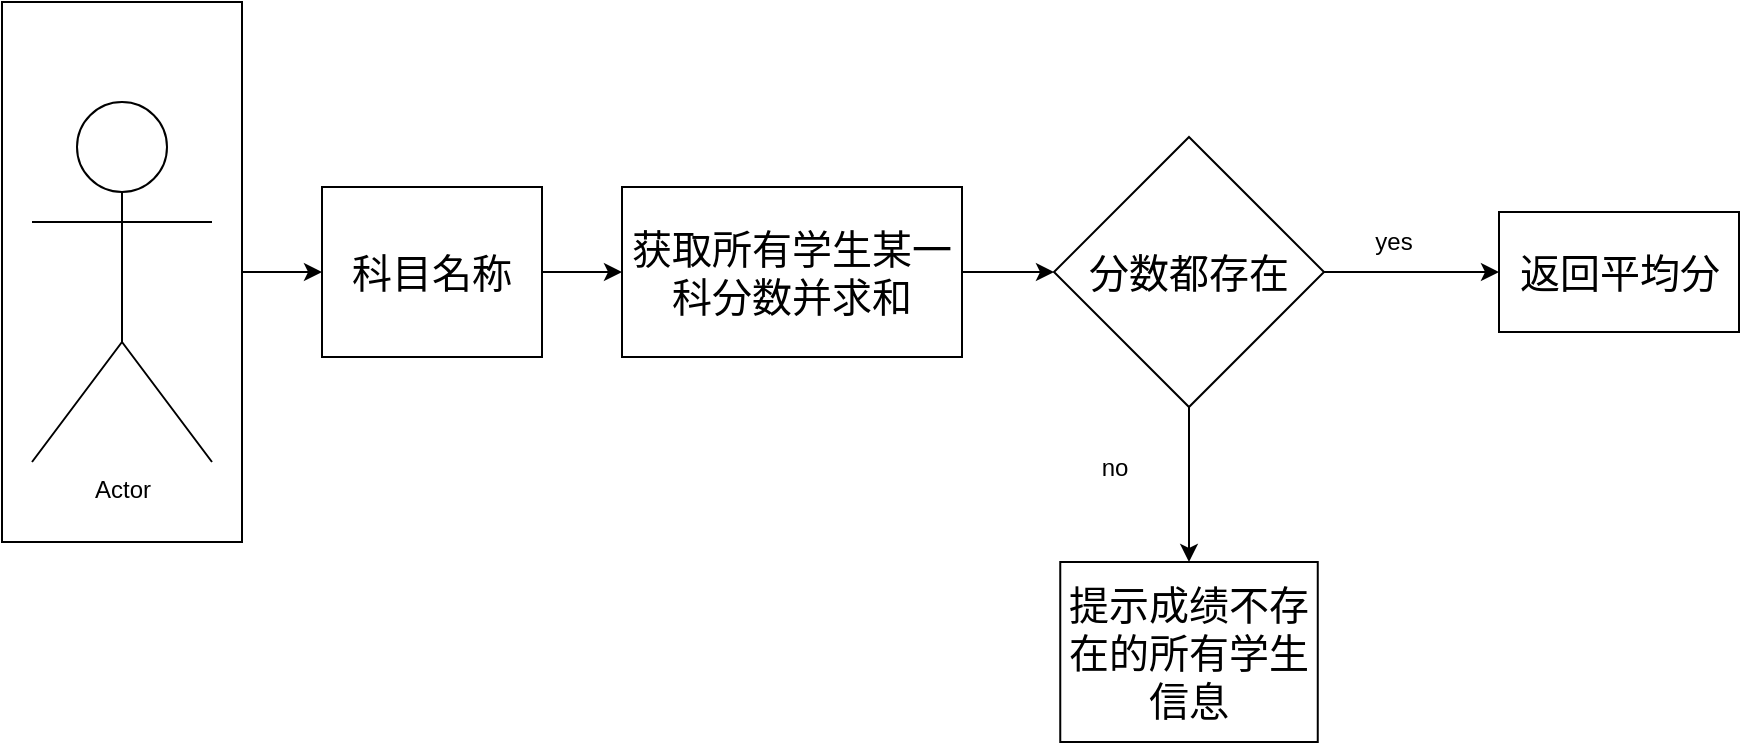 <mxfile version="28.0.6">
  <diagram name="第 1 页" id="lo2aSuhOz6fTBiF25naZ">
    <mxGraphModel dx="1213" dy="828" grid="1" gridSize="10" guides="1" tooltips="1" connect="1" arrows="1" fold="1" page="1" pageScale="1" pageWidth="827" pageHeight="1169" math="0" shadow="0">
      <root>
        <mxCell id="0" />
        <mxCell id="1" parent="0" />
        <mxCell id="vK1v-gUqV4TVuX3k9fDQ-4" value="" style="edgeStyle=orthogonalEdgeStyle;rounded=0;orthogonalLoop=1;jettySize=auto;html=1;" edge="1" parent="1" source="vK1v-gUqV4TVuX3k9fDQ-1" target="vK1v-gUqV4TVuX3k9fDQ-3">
          <mxGeometry relative="1" as="geometry" />
        </mxCell>
        <mxCell id="vK1v-gUqV4TVuX3k9fDQ-1" value="" style="rounded=0;whiteSpace=wrap;html=1;" vertex="1" parent="1">
          <mxGeometry x="50" y="280" width="120" height="270" as="geometry" />
        </mxCell>
        <mxCell id="vK1v-gUqV4TVuX3k9fDQ-2" value="Actor" style="shape=umlActor;verticalLabelPosition=bottom;verticalAlign=top;html=1;outlineConnect=0;" vertex="1" parent="1">
          <mxGeometry x="65" y="330" width="90" height="180" as="geometry" />
        </mxCell>
        <mxCell id="vK1v-gUqV4TVuX3k9fDQ-6" value="" style="edgeStyle=orthogonalEdgeStyle;rounded=0;orthogonalLoop=1;jettySize=auto;html=1;" edge="1" parent="1" source="vK1v-gUqV4TVuX3k9fDQ-3" target="vK1v-gUqV4TVuX3k9fDQ-5">
          <mxGeometry relative="1" as="geometry" />
        </mxCell>
        <mxCell id="vK1v-gUqV4TVuX3k9fDQ-3" value="&lt;span style=&quot;font-size: 20px;&quot;&gt;科目名称&lt;/span&gt;" style="whiteSpace=wrap;html=1;rounded=0;" vertex="1" parent="1">
          <mxGeometry x="210" y="372.5" width="110" height="85" as="geometry" />
        </mxCell>
        <mxCell id="vK1v-gUqV4TVuX3k9fDQ-8" value="" style="edgeStyle=orthogonalEdgeStyle;rounded=0;orthogonalLoop=1;jettySize=auto;html=1;" edge="1" parent="1" source="vK1v-gUqV4TVuX3k9fDQ-5" target="vK1v-gUqV4TVuX3k9fDQ-7">
          <mxGeometry relative="1" as="geometry" />
        </mxCell>
        <mxCell id="vK1v-gUqV4TVuX3k9fDQ-5" value="&lt;span style=&quot;font-size: 20px;&quot;&gt;获取所有学生某一科分数并求和&lt;/span&gt;" style="whiteSpace=wrap;html=1;rounded=0;" vertex="1" parent="1">
          <mxGeometry x="360" y="372.5" width="170" height="85" as="geometry" />
        </mxCell>
        <mxCell id="vK1v-gUqV4TVuX3k9fDQ-10" value="" style="edgeStyle=orthogonalEdgeStyle;rounded=0;orthogonalLoop=1;jettySize=auto;html=1;" edge="1" parent="1" source="vK1v-gUqV4TVuX3k9fDQ-7" target="vK1v-gUqV4TVuX3k9fDQ-9">
          <mxGeometry relative="1" as="geometry" />
        </mxCell>
        <mxCell id="vK1v-gUqV4TVuX3k9fDQ-13" value="" style="edgeStyle=orthogonalEdgeStyle;rounded=0;orthogonalLoop=1;jettySize=auto;html=1;" edge="1" parent="1" source="vK1v-gUqV4TVuX3k9fDQ-7" target="vK1v-gUqV4TVuX3k9fDQ-12">
          <mxGeometry relative="1" as="geometry" />
        </mxCell>
        <mxCell id="vK1v-gUqV4TVuX3k9fDQ-7" value="&lt;font style=&quot;font-size: 20px;&quot;&gt;分数都存在&lt;/font&gt;" style="rhombus;whiteSpace=wrap;html=1;rounded=0;" vertex="1" parent="1">
          <mxGeometry x="576" y="347.5" width="135" height="135" as="geometry" />
        </mxCell>
        <mxCell id="vK1v-gUqV4TVuX3k9fDQ-9" value="&lt;font style=&quot;font-size: 20px;&quot;&gt;提示成绩不存在的所有学生信息&lt;/font&gt;" style="whiteSpace=wrap;html=1;rounded=0;" vertex="1" parent="1">
          <mxGeometry x="579.13" y="560" width="128.75" height="90" as="geometry" />
        </mxCell>
        <mxCell id="vK1v-gUqV4TVuX3k9fDQ-11" value="no" style="text;html=1;align=center;verticalAlign=middle;resizable=0;points=[];autosize=1;strokeColor=none;fillColor=none;" vertex="1" parent="1">
          <mxGeometry x="586" y="498" width="40" height="30" as="geometry" />
        </mxCell>
        <mxCell id="vK1v-gUqV4TVuX3k9fDQ-12" value="&lt;font style=&quot;font-size: 20px;&quot;&gt;返回平均分&lt;/font&gt;" style="whiteSpace=wrap;html=1;rounded=0;" vertex="1" parent="1">
          <mxGeometry x="798.5" y="385" width="120" height="60" as="geometry" />
        </mxCell>
        <mxCell id="vK1v-gUqV4TVuX3k9fDQ-14" value="yes" style="text;html=1;align=center;verticalAlign=middle;whiteSpace=wrap;rounded=0;" vertex="1" parent="1">
          <mxGeometry x="716" y="385" width="60" height="30" as="geometry" />
        </mxCell>
      </root>
    </mxGraphModel>
  </diagram>
</mxfile>
